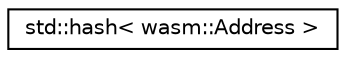 digraph "Graphical Class Hierarchy"
{
  edge [fontname="Helvetica",fontsize="10",labelfontname="Helvetica",labelfontsize="10"];
  node [fontname="Helvetica",fontsize="10",shape=record];
  rankdir="LR";
  Node0 [label="std::hash\< wasm::Address \>",height=0.2,width=0.4,color="black", fillcolor="white", style="filled",URL="$structstd_1_1hash_3_01wasm_1_1_address_01_4.html"];
}
